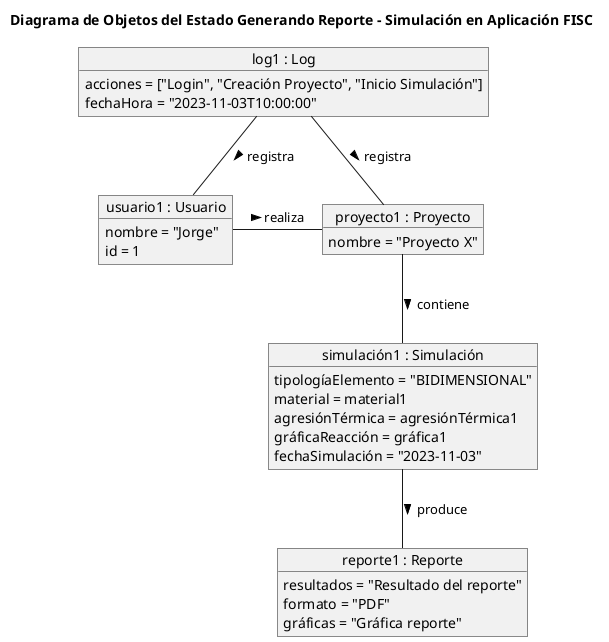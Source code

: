 @startuml

title Diagrama de Objetos del Estado Generando Reporte - Simulación en Aplicación FISC

object "usuario1 : Usuario" as usuario1 {
    nombre = "Jorge"
    id = 1
}

object "proyecto1 : Proyecto" as proyecto1 {
    nombre = "Proyecto X"
}

object "simulación1 : Simulación" as simulación1 {
    tipologíaElemento = "BIDIMENSIONAL"
    material = material1
    agresiónTérmica = agresiónTérmica1
    gráficaReacción = gráfica1
    fechaSimulación = "2023-11-03"
}

object "log1 : Log" as log1 {
    acciones = ["Login", "Creación Proyecto", "Inicio Simulación"]
    fechaHora = "2023-11-03T10:00:00"
}

object "reporte1 : Reporte" as reporte1 {
    resultados = "Resultado del reporte"
    formato = "PDF"
    gráficas = "Gráfica reporte"
}

usuario1 - proyecto1 : "realiza >"
proyecto1 -- simulación1 : "contiene >"
simulación1 -- reporte1 : "produce >"
log1 -- usuario1: "registra >"
log1 -- proyecto1 : "registra >"

@enduml